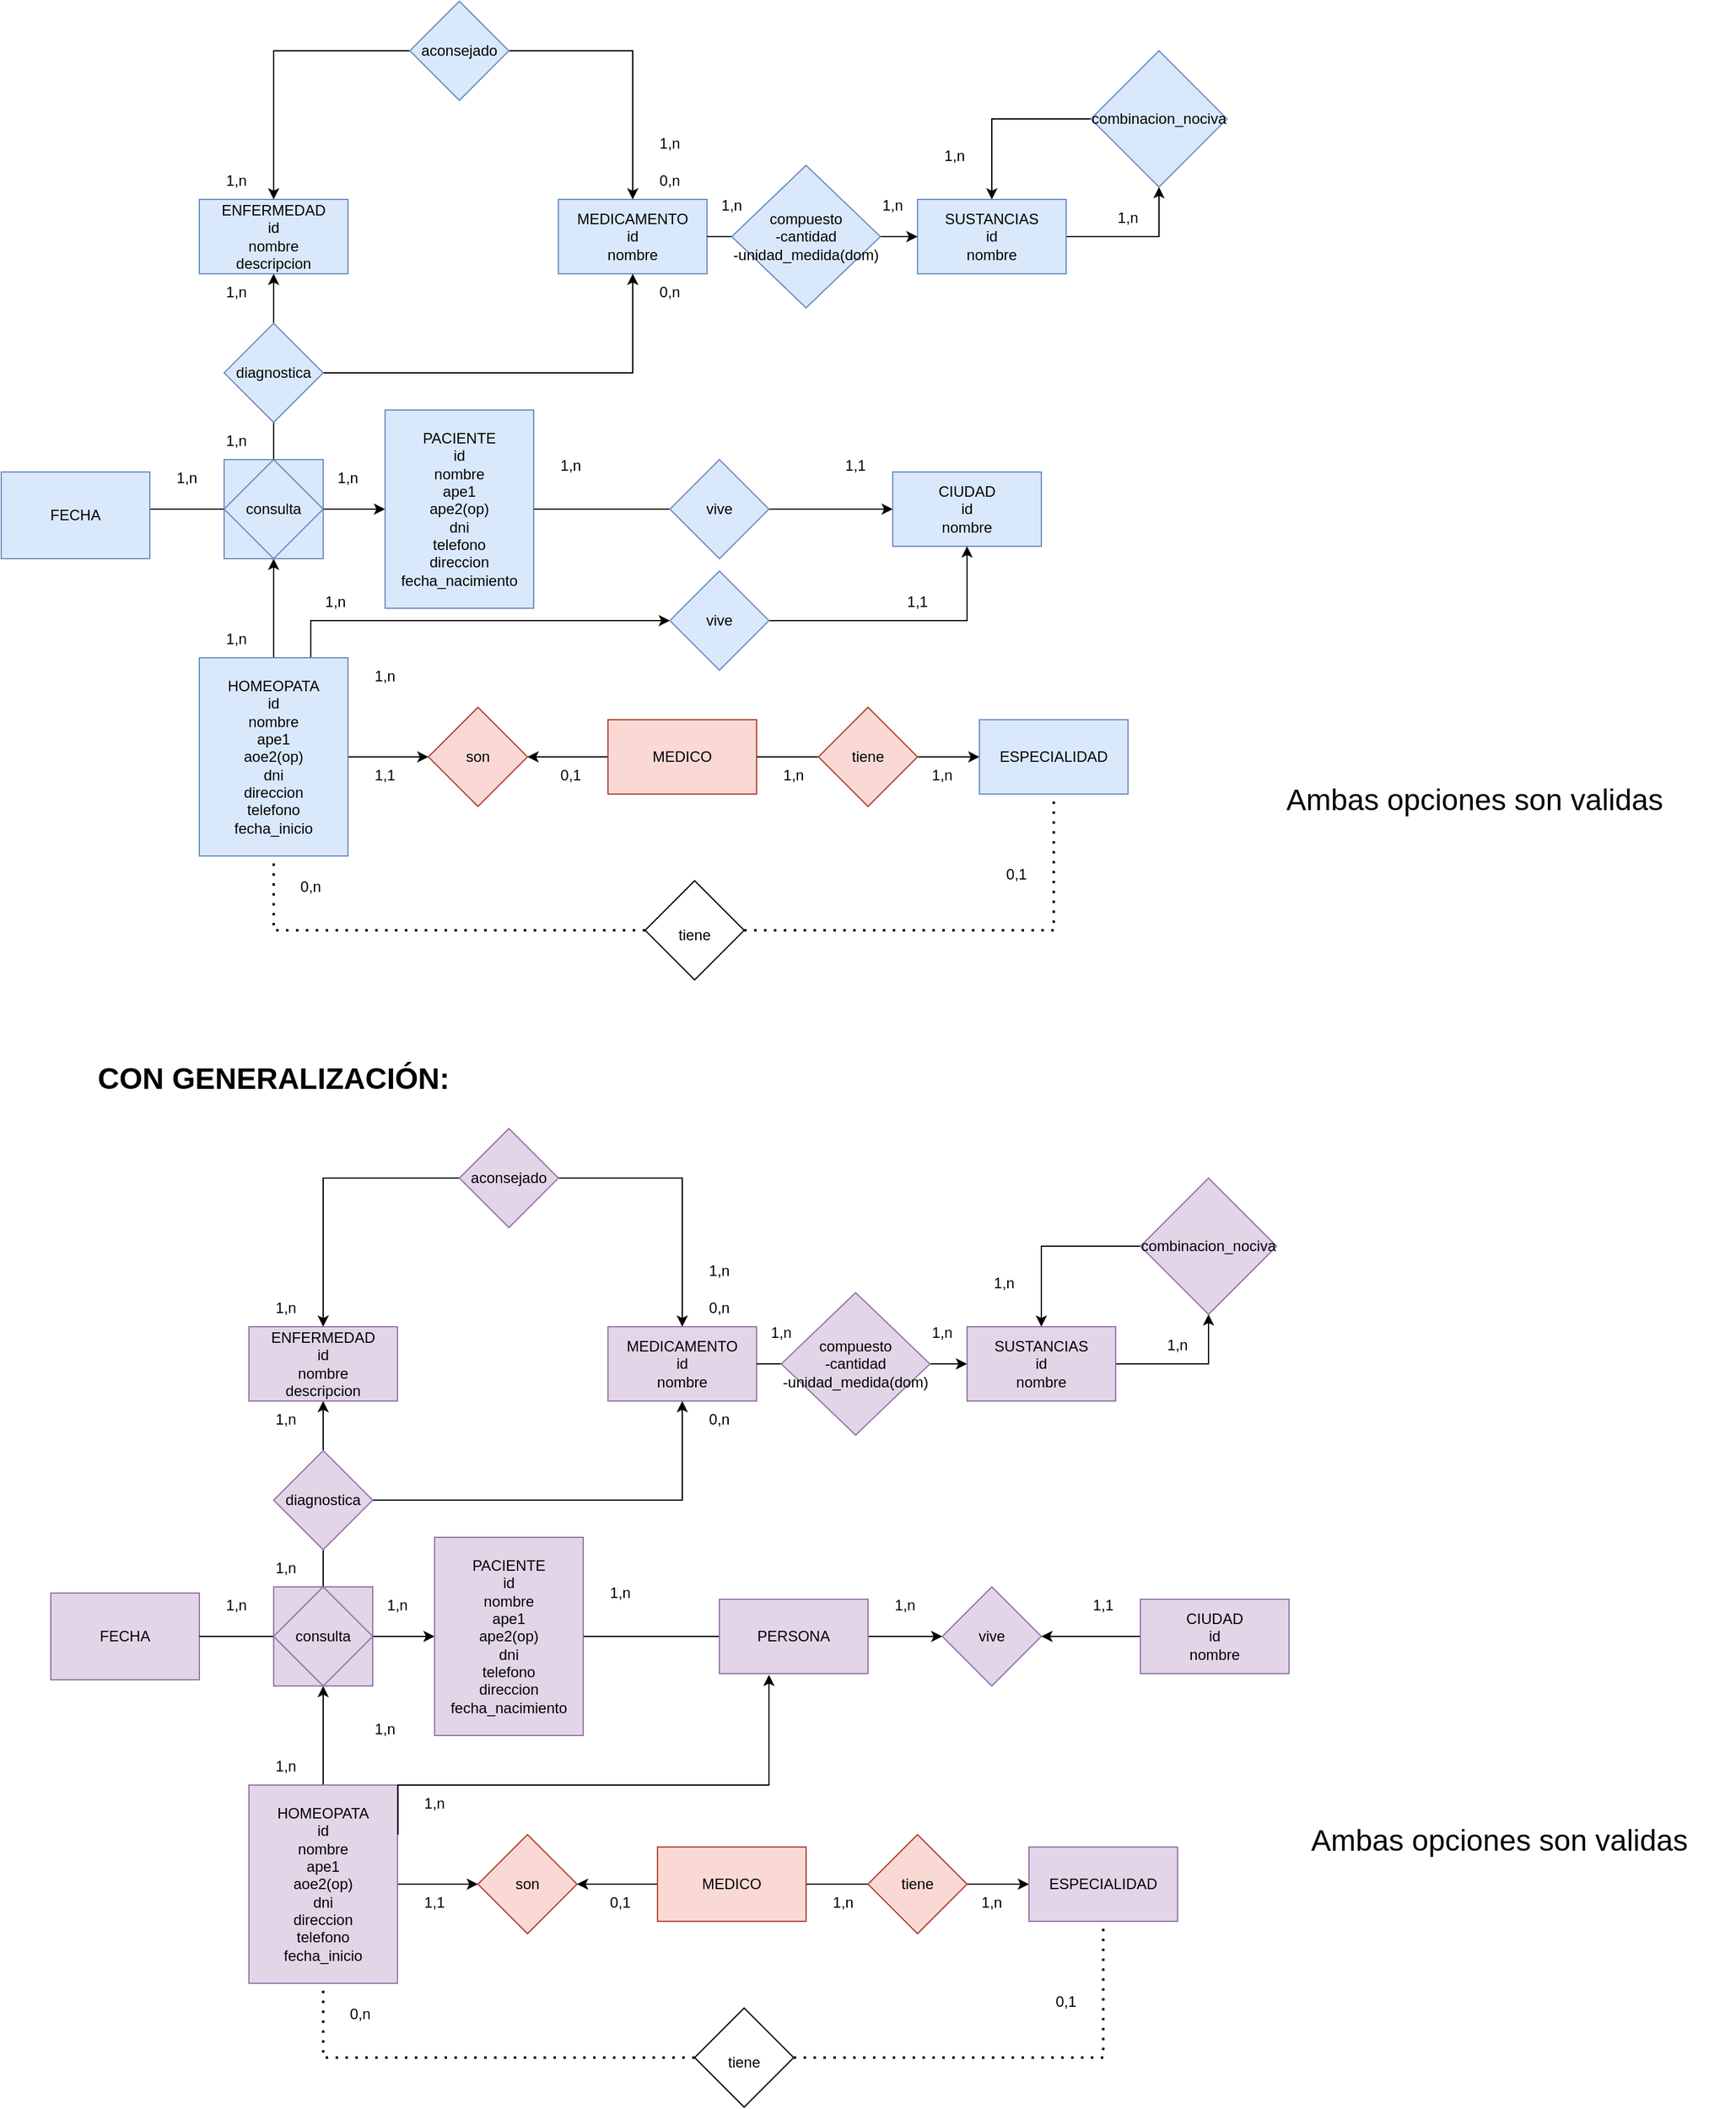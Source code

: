 <mxfile version="20.8.13" type="google"><diagram id="R2lEEEUBdFMjLlhIrx00" name="Page-1"><mxGraphModel grid="1" page="1" gridSize="10" guides="1" tooltips="1" connect="1" arrows="1" fold="1" pageScale="1" pageWidth="850" pageHeight="1100" math="0" shadow="0" extFonts="Permanent Marker^https://fonts.googleapis.com/css?family=Permanent+Marker"><root><mxCell id="0"/><mxCell id="1" parent="0"/><mxCell id="F_cIDkfXvHcHekoR0Vf5-7" value="" style="rounded=0;whiteSpace=wrap;html=1;fillColor=#dae8fc;strokeColor=#6c8ebf;" vertex="1" parent="1"><mxGeometry x="220" y="380" width="80" height="80" as="geometry"/></mxCell><mxCell id="F_cIDkfXvHcHekoR0Vf5-4" style="edgeStyle=orthogonalEdgeStyle;rounded=0;orthogonalLoop=1;jettySize=auto;html=1;entryX=0;entryY=0.5;entryDx=0;entryDy=0;" edge="1" parent="1" source="F_cIDkfXvHcHekoR0Vf5-1" target="F_cIDkfXvHcHekoR0Vf5-2"><mxGeometry relative="1" as="geometry"><Array as="points"><mxPoint x="180" y="420"/><mxPoint x="180" y="420"/></Array></mxGeometry></mxCell><mxCell id="F_cIDkfXvHcHekoR0Vf5-1" value="FECHA" style="rounded=0;whiteSpace=wrap;html=1;fillColor=#dae8fc;strokeColor=#6c8ebf;" vertex="1" parent="1"><mxGeometry x="40" y="390" width="120" height="70" as="geometry"/></mxCell><mxCell id="F_cIDkfXvHcHekoR0Vf5-58" style="edgeStyle=orthogonalEdgeStyle;rounded=0;orthogonalLoop=1;jettySize=auto;html=1;entryX=0;entryY=0.5;entryDx=0;entryDy=0;startArrow=none;" edge="1" parent="1" source="F_cIDkfXvHcHekoR0Vf5-55" target="F_cIDkfXvHcHekoR0Vf5-54"><mxGeometry relative="1" as="geometry"/></mxCell><mxCell id="F_cIDkfXvHcHekoR0Vf5-2" value="PACIENTE&lt;br&gt;id&lt;br&gt;nombre&lt;br&gt;ape1&lt;br&gt;ape2(op)&lt;br&gt;dni&lt;br&gt;telefono&lt;br&gt;direccion&lt;br&gt;fecha_nacimiento" style="rounded=0;whiteSpace=wrap;html=1;fillColor=#dae8fc;strokeColor=#6c8ebf;" vertex="1" parent="1"><mxGeometry x="350" y="340" width="120" height="160" as="geometry"/></mxCell><mxCell id="F_cIDkfXvHcHekoR0Vf5-6" style="edgeStyle=orthogonalEdgeStyle;rounded=0;orthogonalLoop=1;jettySize=auto;html=1;entryX=0.5;entryY=1;entryDx=0;entryDy=0;" edge="1" parent="1" source="F_cIDkfXvHcHekoR0Vf5-3" target="F_cIDkfXvHcHekoR0Vf5-5"><mxGeometry relative="1" as="geometry"/></mxCell><mxCell id="F_cIDkfXvHcHekoR0Vf5-43" style="edgeStyle=orthogonalEdgeStyle;rounded=0;orthogonalLoop=1;jettySize=auto;html=1;entryX=0;entryY=0.5;entryDx=0;entryDy=0;" edge="1" parent="1" source="F_cIDkfXvHcHekoR0Vf5-3" target="F_cIDkfXvHcHekoR0Vf5-41"><mxGeometry relative="1" as="geometry"/></mxCell><mxCell id="F_cIDkfXvHcHekoR0Vf5-142" style="edgeStyle=orthogonalEdgeStyle;rounded=0;orthogonalLoop=1;jettySize=auto;html=1;exitX=0.75;exitY=0;exitDx=0;exitDy=0;entryX=0;entryY=0.5;entryDx=0;entryDy=0;fontSize=24;" edge="1" parent="1" source="F_cIDkfXvHcHekoR0Vf5-3" target="F_cIDkfXvHcHekoR0Vf5-140"><mxGeometry relative="1" as="geometry"/></mxCell><mxCell id="F_cIDkfXvHcHekoR0Vf5-3" value="HOMEOPATA&lt;br style=&quot;border-color: var(--border-color);&quot;&gt;id&lt;br style=&quot;border-color: var(--border-color);&quot;&gt;nombre&lt;br style=&quot;border-color: var(--border-color);&quot;&gt;ape1&lt;br style=&quot;border-color: var(--border-color);&quot;&gt;aoe2(op)&lt;br style=&quot;border-color: var(--border-color);&quot;&gt;dni&lt;br style=&quot;border-color: var(--border-color);&quot;&gt;direccion&lt;br style=&quot;border-color: var(--border-color);&quot;&gt;telefono&lt;br style=&quot;border-color: var(--border-color);&quot;&gt;fecha_inicio" style="rounded=0;whiteSpace=wrap;html=1;fillColor=#dae8fc;strokeColor=#6c8ebf;" vertex="1" parent="1"><mxGeometry x="200" y="540" width="120" height="160" as="geometry"/></mxCell><mxCell id="F_cIDkfXvHcHekoR0Vf5-9" style="edgeStyle=orthogonalEdgeStyle;rounded=0;orthogonalLoop=1;jettySize=auto;html=1;entryX=0.5;entryY=1;entryDx=0;entryDy=0;" edge="1" parent="1" source="F_cIDkfXvHcHekoR0Vf5-5" target="F_cIDkfXvHcHekoR0Vf5-8"><mxGeometry relative="1" as="geometry"/></mxCell><mxCell id="F_cIDkfXvHcHekoR0Vf5-5" value="consulta" style="rhombus;whiteSpace=wrap;html=1;fillColor=#dae8fc;strokeColor=#6c8ebf;" vertex="1" parent="1"><mxGeometry x="220" y="380" width="80" height="80" as="geometry"/></mxCell><mxCell id="F_cIDkfXvHcHekoR0Vf5-8" value="ENFERMEDAD&lt;br&gt;id&lt;br&gt;nombre&lt;br&gt;descripcion" style="rounded=0;whiteSpace=wrap;html=1;fillColor=#dae8fc;strokeColor=#6c8ebf;" vertex="1" parent="1"><mxGeometry x="200" y="170" width="120" height="60" as="geometry"/></mxCell><mxCell id="F_cIDkfXvHcHekoR0Vf5-10" value="MEDICAMENTO&lt;br&gt;id&lt;br&gt;nombre" style="rounded=0;whiteSpace=wrap;html=1;fillColor=#dae8fc;strokeColor=#6c8ebf;" vertex="1" parent="1"><mxGeometry x="490" y="170" width="120" height="60" as="geometry"/></mxCell><mxCell id="F_cIDkfXvHcHekoR0Vf5-16" value="1,n" style="text;html=1;strokeColor=none;fillColor=none;align=center;verticalAlign=middle;whiteSpace=wrap;rounded=0;" vertex="1" parent="1"><mxGeometry x="160" y="380" width="60" height="30" as="geometry"/></mxCell><mxCell id="F_cIDkfXvHcHekoR0Vf5-17" value="1,n" style="text;html=1;strokeColor=none;fillColor=none;align=center;verticalAlign=middle;whiteSpace=wrap;rounded=0;" vertex="1" parent="1"><mxGeometry x="290" y="380" width="60" height="30" as="geometry"/></mxCell><mxCell id="F_cIDkfXvHcHekoR0Vf5-18" value="1,n" style="text;html=1;strokeColor=none;fillColor=none;align=center;verticalAlign=middle;whiteSpace=wrap;rounded=0;" vertex="1" parent="1"><mxGeometry x="200" y="510" width="60" height="30" as="geometry"/></mxCell><mxCell id="F_cIDkfXvHcHekoR0Vf5-49" style="edgeStyle=orthogonalEdgeStyle;rounded=0;orthogonalLoop=1;jettySize=auto;html=1;entryX=0.5;entryY=1;entryDx=0;entryDy=0;" edge="1" parent="1" source="F_cIDkfXvHcHekoR0Vf5-19" target="F_cIDkfXvHcHekoR0Vf5-10"><mxGeometry relative="1" as="geometry"><mxPoint x="410" y="240" as="targetPoint"/></mxGeometry></mxCell><mxCell id="F_cIDkfXvHcHekoR0Vf5-19" value="diagnostica" style="rhombus;whiteSpace=wrap;html=1;fillColor=#dae8fc;strokeColor=#6c8ebf;" vertex="1" parent="1"><mxGeometry x="220" y="270" width="80" height="80" as="geometry"/></mxCell><mxCell id="F_cIDkfXvHcHekoR0Vf5-20" value="1,n" style="text;html=1;strokeColor=none;fillColor=none;align=center;verticalAlign=middle;whiteSpace=wrap;rounded=0;" vertex="1" parent="1"><mxGeometry x="200" y="230" width="60" height="30" as="geometry"/></mxCell><mxCell id="F_cIDkfXvHcHekoR0Vf5-21" value="1,n" style="text;html=1;strokeColor=none;fillColor=none;align=center;verticalAlign=middle;whiteSpace=wrap;rounded=0;" vertex="1" parent="1"><mxGeometry x="200" y="350" width="60" height="30" as="geometry"/></mxCell><mxCell id="F_cIDkfXvHcHekoR0Vf5-23" style="edgeStyle=orthogonalEdgeStyle;rounded=0;orthogonalLoop=1;jettySize=auto;html=1;entryX=0.5;entryY=0;entryDx=0;entryDy=0;" edge="1" parent="1" source="F_cIDkfXvHcHekoR0Vf5-22" target="F_cIDkfXvHcHekoR0Vf5-10"><mxGeometry relative="1" as="geometry"/></mxCell><mxCell id="F_cIDkfXvHcHekoR0Vf5-24" style="edgeStyle=orthogonalEdgeStyle;rounded=0;orthogonalLoop=1;jettySize=auto;html=1;entryX=0.5;entryY=0;entryDx=0;entryDy=0;" edge="1" parent="1" source="F_cIDkfXvHcHekoR0Vf5-22" target="F_cIDkfXvHcHekoR0Vf5-8"><mxGeometry relative="1" as="geometry"/></mxCell><mxCell id="F_cIDkfXvHcHekoR0Vf5-22" value="aconsejado" style="rhombus;whiteSpace=wrap;html=1;fillColor=#dae8fc;strokeColor=#6c8ebf;" vertex="1" parent="1"><mxGeometry x="370" y="10" width="80" height="80" as="geometry"/></mxCell><mxCell id="F_cIDkfXvHcHekoR0Vf5-25" value="1,n" style="text;html=1;strokeColor=none;fillColor=none;align=center;verticalAlign=middle;whiteSpace=wrap;rounded=0;" vertex="1" parent="1"><mxGeometry x="200" y="140" width="60" height="30" as="geometry"/></mxCell><mxCell id="F_cIDkfXvHcHekoR0Vf5-26" value="0,n" style="text;html=1;strokeColor=none;fillColor=none;align=center;verticalAlign=middle;whiteSpace=wrap;rounded=0;" vertex="1" parent="1"><mxGeometry x="550" y="140" width="60" height="30" as="geometry"/></mxCell><mxCell id="F_cIDkfXvHcHekoR0Vf5-27" value="1,n" style="text;html=1;strokeColor=none;fillColor=none;align=center;verticalAlign=middle;whiteSpace=wrap;rounded=0;" vertex="1" parent="1"><mxGeometry x="550" y="110" width="60" height="30" as="geometry"/></mxCell><mxCell id="F_cIDkfXvHcHekoR0Vf5-39" style="edgeStyle=orthogonalEdgeStyle;rounded=0;orthogonalLoop=1;jettySize=auto;html=1;entryX=0.5;entryY=1;entryDx=0;entryDy=0;" edge="1" parent="1" source="F_cIDkfXvHcHekoR0Vf5-28" target="F_cIDkfXvHcHekoR0Vf5-38"><mxGeometry relative="1" as="geometry"/></mxCell><mxCell id="F_cIDkfXvHcHekoR0Vf5-28" value="SUSTANCIAS&lt;br&gt;id&lt;br&gt;nombre" style="rounded=0;whiteSpace=wrap;html=1;fillColor=#dae8fc;strokeColor=#6c8ebf;" vertex="1" parent="1"><mxGeometry x="780" y="170" width="120" height="60" as="geometry"/></mxCell><mxCell id="F_cIDkfXvHcHekoR0Vf5-33" style="edgeStyle=orthogonalEdgeStyle;rounded=0;orthogonalLoop=1;jettySize=auto;html=1;entryX=0;entryY=0.5;entryDx=0;entryDy=0;" edge="1" parent="1"><mxGeometry relative="1" as="geometry"><mxPoint x="610" y="200" as="sourcePoint"/><mxPoint x="780" y="200" as="targetPoint"/></mxGeometry></mxCell><mxCell id="F_cIDkfXvHcHekoR0Vf5-34" value="compuesto&lt;br&gt;-cantidad&lt;br&gt;-unidad_medida(dom)" style="rhombus;whiteSpace=wrap;html=1;fillColor=#dae8fc;strokeColor=#6c8ebf;" vertex="1" parent="1"><mxGeometry x="630" y="142.5" width="120" height="115" as="geometry"/></mxCell><mxCell id="F_cIDkfXvHcHekoR0Vf5-35" value="1,n" style="text;html=1;strokeColor=none;fillColor=none;align=center;verticalAlign=middle;whiteSpace=wrap;rounded=0;" vertex="1" parent="1"><mxGeometry x="600" y="160" width="60" height="30" as="geometry"/></mxCell><mxCell id="F_cIDkfXvHcHekoR0Vf5-36" value="1,n" style="text;html=1;strokeColor=none;fillColor=none;align=center;verticalAlign=middle;whiteSpace=wrap;rounded=0;" vertex="1" parent="1"><mxGeometry x="730" y="160" width="60" height="30" as="geometry"/></mxCell><mxCell id="F_cIDkfXvHcHekoR0Vf5-40" style="edgeStyle=orthogonalEdgeStyle;rounded=0;orthogonalLoop=1;jettySize=auto;html=1;entryX=0.5;entryY=0;entryDx=0;entryDy=0;" edge="1" parent="1" source="F_cIDkfXvHcHekoR0Vf5-38" target="F_cIDkfXvHcHekoR0Vf5-28"><mxGeometry relative="1" as="geometry"/></mxCell><mxCell id="F_cIDkfXvHcHekoR0Vf5-38" value="combinacion_nociva" style="rhombus;whiteSpace=wrap;html=1;fillColor=#dae8fc;strokeColor=#6c8ebf;" vertex="1" parent="1"><mxGeometry x="920" y="50" width="110" height="110" as="geometry"/></mxCell><mxCell id="F_cIDkfXvHcHekoR0Vf5-41" value="son" style="rhombus;whiteSpace=wrap;html=1;fillColor=#fad9d5;strokeColor=#ae4132;" vertex="1" parent="1"><mxGeometry x="385" y="580" width="80" height="80" as="geometry"/></mxCell><mxCell id="F_cIDkfXvHcHekoR0Vf5-44" style="edgeStyle=orthogonalEdgeStyle;rounded=0;orthogonalLoop=1;jettySize=auto;html=1;entryX=1;entryY=0.5;entryDx=0;entryDy=0;" edge="1" parent="1" source="F_cIDkfXvHcHekoR0Vf5-42" target="F_cIDkfXvHcHekoR0Vf5-41"><mxGeometry relative="1" as="geometry"/></mxCell><mxCell id="F_cIDkfXvHcHekoR0Vf5-53" style="edgeStyle=orthogonalEdgeStyle;rounded=0;orthogonalLoop=1;jettySize=auto;html=1;entryX=0;entryY=0.5;entryDx=0;entryDy=0;" edge="1" parent="1" source="F_cIDkfXvHcHekoR0Vf5-42" target="F_cIDkfXvHcHekoR0Vf5-51"><mxGeometry relative="1" as="geometry"/></mxCell><mxCell id="F_cIDkfXvHcHekoR0Vf5-42" value="MEDICO" style="rounded=0;whiteSpace=wrap;html=1;fillColor=#fad9d5;strokeColor=#ae4132;" vertex="1" parent="1"><mxGeometry x="530" y="590" width="120" height="60" as="geometry"/></mxCell><mxCell id="F_cIDkfXvHcHekoR0Vf5-51" value="ESPECIALIDAD" style="rounded=0;whiteSpace=wrap;html=1;fillColor=#dae8fc;strokeColor=#6c8ebf;" vertex="1" parent="1"><mxGeometry x="830" y="590" width="120" height="60" as="geometry"/></mxCell><mxCell id="F_cIDkfXvHcHekoR0Vf5-52" value="tiene" style="rhombus;whiteSpace=wrap;html=1;fillColor=#fad9d5;strokeColor=#ae4132;" vertex="1" parent="1"><mxGeometry x="700" y="580" width="80" height="80" as="geometry"/></mxCell><mxCell id="F_cIDkfXvHcHekoR0Vf5-54" value="CIUDAD&lt;br&gt;id&lt;br&gt;nombre" style="rounded=0;whiteSpace=wrap;html=1;fillColor=#dae8fc;strokeColor=#6c8ebf;" vertex="1" parent="1"><mxGeometry x="760" y="390" width="120" height="60" as="geometry"/></mxCell><mxCell id="F_cIDkfXvHcHekoR0Vf5-59" value="" style="edgeStyle=orthogonalEdgeStyle;rounded=0;orthogonalLoop=1;jettySize=auto;html=1;entryX=0;entryY=0.5;entryDx=0;entryDy=0;endArrow=none;" edge="1" parent="1" source="F_cIDkfXvHcHekoR0Vf5-2" target="F_cIDkfXvHcHekoR0Vf5-55"><mxGeometry relative="1" as="geometry"><mxPoint x="470" y="420" as="sourcePoint"/><mxPoint x="760" y="420" as="targetPoint"/></mxGeometry></mxCell><mxCell id="F_cIDkfXvHcHekoR0Vf5-55" value="vive" style="rhombus;whiteSpace=wrap;html=1;fillColor=#dae8fc;strokeColor=#6c8ebf;" vertex="1" parent="1"><mxGeometry x="580" y="380" width="80" height="80" as="geometry"/></mxCell><mxCell id="F_cIDkfXvHcHekoR0Vf5-61" value="1,n" style="text;html=1;strokeColor=none;fillColor=none;align=center;verticalAlign=middle;whiteSpace=wrap;rounded=0;" vertex="1" parent="1"><mxGeometry x="470" y="370" width="60" height="30" as="geometry"/></mxCell><mxCell id="F_cIDkfXvHcHekoR0Vf5-62" value="1,1" style="text;html=1;strokeColor=none;fillColor=none;align=center;verticalAlign=middle;whiteSpace=wrap;rounded=0;" vertex="1" parent="1"><mxGeometry x="700" y="370" width="60" height="30" as="geometry"/></mxCell><mxCell id="F_cIDkfXvHcHekoR0Vf5-65" value="1,n" style="text;html=1;strokeColor=none;fillColor=none;align=center;verticalAlign=middle;whiteSpace=wrap;rounded=0;" vertex="1" parent="1"><mxGeometry x="320" y="540" width="60" height="30" as="geometry"/></mxCell><mxCell id="F_cIDkfXvHcHekoR0Vf5-66" value="1,1" style="text;html=1;strokeColor=none;fillColor=none;align=center;verticalAlign=middle;whiteSpace=wrap;rounded=0;" vertex="1" parent="1"><mxGeometry x="320" y="620" width="60" height="30" as="geometry"/></mxCell><mxCell id="F_cIDkfXvHcHekoR0Vf5-67" value="0,1" style="text;html=1;strokeColor=none;fillColor=none;align=center;verticalAlign=middle;whiteSpace=wrap;rounded=0;" vertex="1" parent="1"><mxGeometry x="470" y="620" width="60" height="30" as="geometry"/></mxCell><mxCell id="F_cIDkfXvHcHekoR0Vf5-68" value="1,n" style="text;html=1;strokeColor=none;fillColor=none;align=center;verticalAlign=middle;whiteSpace=wrap;rounded=0;" vertex="1" parent="1"><mxGeometry x="650" y="620" width="60" height="30" as="geometry"/></mxCell><mxCell id="F_cIDkfXvHcHekoR0Vf5-69" value="1,n" style="text;html=1;strokeColor=none;fillColor=none;align=center;verticalAlign=middle;whiteSpace=wrap;rounded=0;" vertex="1" parent="1"><mxGeometry x="770" y="620" width="60" height="30" as="geometry"/></mxCell><mxCell id="F_cIDkfXvHcHekoR0Vf5-70" value="1,n" style="text;html=1;strokeColor=none;fillColor=none;align=center;verticalAlign=middle;whiteSpace=wrap;rounded=0;" vertex="1" parent="1"><mxGeometry x="780" y="120" width="60" height="30" as="geometry"/></mxCell><mxCell id="F_cIDkfXvHcHekoR0Vf5-71" value="1,n" style="text;html=1;strokeColor=none;fillColor=none;align=center;verticalAlign=middle;whiteSpace=wrap;rounded=0;" vertex="1" parent="1"><mxGeometry x="920" y="170" width="60" height="30" as="geometry"/></mxCell><mxCell id="F_cIDkfXvHcHekoR0Vf5-139" value="&lt;font style=&quot;font-size: 24px;&quot;&gt;&lt;b&gt;CON GENERALIZACIÓN:&lt;/b&gt;&lt;/font&gt;" style="text;html=1;strokeColor=none;fillColor=none;align=center;verticalAlign=middle;whiteSpace=wrap;rounded=0;" vertex="1" parent="1"><mxGeometry x="45" y="840" width="430" height="80" as="geometry"/></mxCell><mxCell id="F_cIDkfXvHcHekoR0Vf5-141" style="edgeStyle=orthogonalEdgeStyle;rounded=0;orthogonalLoop=1;jettySize=auto;html=1;entryX=0.5;entryY=1;entryDx=0;entryDy=0;fontSize=24;" edge="1" parent="1" source="F_cIDkfXvHcHekoR0Vf5-140" target="F_cIDkfXvHcHekoR0Vf5-54"><mxGeometry relative="1" as="geometry"/></mxCell><mxCell id="F_cIDkfXvHcHekoR0Vf5-140" value="vive" style="rhombus;whiteSpace=wrap;html=1;fillColor=#dae8fc;strokeColor=#6c8ebf;" vertex="1" parent="1"><mxGeometry x="580" y="470" width="80" height="80" as="geometry"/></mxCell><mxCell id="F_cIDkfXvHcHekoR0Vf5-143" value="1,n" style="text;html=1;strokeColor=none;fillColor=none;align=center;verticalAlign=middle;whiteSpace=wrap;rounded=0;" vertex="1" parent="1"><mxGeometry x="280" y="480" width="60" height="30" as="geometry"/></mxCell><mxCell id="F_cIDkfXvHcHekoR0Vf5-144" value="1,1" style="text;html=1;strokeColor=none;fillColor=none;align=center;verticalAlign=middle;whiteSpace=wrap;rounded=0;" vertex="1" parent="1"><mxGeometry x="750" y="480" width="60" height="30" as="geometry"/></mxCell><mxCell id="F_cIDkfXvHcHekoR0Vf5-145" value="&lt;font style=&quot;font-size: 12px;&quot;&gt;tiene&lt;/font&gt;" style="rhombus;whiteSpace=wrap;html=1;fontSize=24;" vertex="1" parent="1"><mxGeometry x="560" y="720" width="80" height="80" as="geometry"/></mxCell><mxCell id="F_cIDkfXvHcHekoR0Vf5-149" value="0,n" style="text;html=1;strokeColor=none;fillColor=none;align=center;verticalAlign=middle;whiteSpace=wrap;rounded=0;" vertex="1" parent="1"><mxGeometry x="260" y="710" width="60" height="30" as="geometry"/></mxCell><mxCell id="F_cIDkfXvHcHekoR0Vf5-150" value="0,1" style="text;html=1;strokeColor=none;fillColor=none;align=center;verticalAlign=middle;whiteSpace=wrap;rounded=0;" vertex="1" parent="1"><mxGeometry x="830" y="700" width="60" height="30" as="geometry"/></mxCell><mxCell id="F_cIDkfXvHcHekoR0Vf5-151" value="0,n" style="text;html=1;strokeColor=none;fillColor=none;align=center;verticalAlign=middle;whiteSpace=wrap;rounded=0;" vertex="1" parent="1"><mxGeometry x="550" y="230" width="60" height="30" as="geometry"/></mxCell><mxCell id="F_cIDkfXvHcHekoR0Vf5-152" value="" style="endArrow=none;dashed=1;html=1;dashPattern=1 3;strokeWidth=2;rounded=0;fontSize=12;exitX=1;exitY=0.5;exitDx=0;exitDy=0;entryX=0.5;entryY=1;entryDx=0;entryDy=0;" edge="1" parent="1" source="F_cIDkfXvHcHekoR0Vf5-145" target="F_cIDkfXvHcHekoR0Vf5-51"><mxGeometry width="50" height="50" relative="1" as="geometry"><mxPoint x="700" y="580" as="sourcePoint"/><mxPoint x="750" y="530" as="targetPoint"/><Array as="points"><mxPoint x="890" y="760"/></Array></mxGeometry></mxCell><mxCell id="F_cIDkfXvHcHekoR0Vf5-153" value="" style="endArrow=none;dashed=1;html=1;dashPattern=1 3;strokeWidth=2;rounded=0;fontSize=12;exitX=0;exitY=0.5;exitDx=0;exitDy=0;entryX=0.5;entryY=1;entryDx=0;entryDy=0;" edge="1" parent="1" source="F_cIDkfXvHcHekoR0Vf5-145" target="F_cIDkfXvHcHekoR0Vf5-3"><mxGeometry width="50" height="50" relative="1" as="geometry"><mxPoint x="700" y="580" as="sourcePoint"/><mxPoint x="750" y="530" as="targetPoint"/><Array as="points"><mxPoint x="260" y="760"/></Array></mxGeometry></mxCell><mxCell id="F_cIDkfXvHcHekoR0Vf5-154" value="" style="rounded=0;whiteSpace=wrap;html=1;fillColor=#e1d5e7;strokeColor=#9673a6;" vertex="1" parent="1"><mxGeometry x="260" y="1290" width="80" height="80" as="geometry"/></mxCell><mxCell id="F_cIDkfXvHcHekoR0Vf5-155" style="edgeStyle=orthogonalEdgeStyle;rounded=0;orthogonalLoop=1;jettySize=auto;html=1;entryX=0;entryY=0.5;entryDx=0;entryDy=0;startArrow=none;" edge="1" parent="1" source="F_cIDkfXvHcHekoR0Vf5-164" target="F_cIDkfXvHcHekoR0Vf5-158"><mxGeometry relative="1" as="geometry"><Array as="points"><mxPoint x="220" y="1330"/><mxPoint x="220" y="1330"/></Array></mxGeometry></mxCell><mxCell id="F_cIDkfXvHcHekoR0Vf5-156" value="FECHA" style="rounded=0;whiteSpace=wrap;html=1;fillColor=#e1d5e7;strokeColor=#9673a6;" vertex="1" parent="1"><mxGeometry x="80" y="1295" width="120" height="70" as="geometry"/></mxCell><mxCell id="F_cIDkfXvHcHekoR0Vf5-158" value="PACIENTE&lt;br&gt;id&lt;br&gt;nombre&lt;br&gt;ape1&lt;br&gt;ape2(op)&lt;br&gt;dni&lt;br&gt;telefono&lt;br&gt;direccion&lt;br&gt;fecha_nacimiento" style="rounded=0;whiteSpace=wrap;html=1;fillColor=#e1d5e7;strokeColor=#9673a6;" vertex="1" parent="1"><mxGeometry x="390" y="1250" width="120" height="160" as="geometry"/></mxCell><mxCell id="F_cIDkfXvHcHekoR0Vf5-159" style="edgeStyle=orthogonalEdgeStyle;rounded=0;orthogonalLoop=1;jettySize=auto;html=1;entryX=0.5;entryY=1;entryDx=0;entryDy=0;" edge="1" parent="1" source="F_cIDkfXvHcHekoR0Vf5-162" target="F_cIDkfXvHcHekoR0Vf5-164"><mxGeometry relative="1" as="geometry"/></mxCell><mxCell id="F_cIDkfXvHcHekoR0Vf5-160" style="edgeStyle=orthogonalEdgeStyle;rounded=0;orthogonalLoop=1;jettySize=auto;html=1;entryX=0;entryY=0.5;entryDx=0;entryDy=0;" edge="1" parent="1" source="F_cIDkfXvHcHekoR0Vf5-162" target="F_cIDkfXvHcHekoR0Vf5-188"><mxGeometry relative="1" as="geometry"/></mxCell><mxCell id="F_cIDkfXvHcHekoR0Vf5-162" value="HOMEOPATA&lt;br style=&quot;border-color: var(--border-color);&quot;&gt;id&lt;br style=&quot;border-color: var(--border-color);&quot;&gt;nombre&lt;br style=&quot;border-color: var(--border-color);&quot;&gt;ape1&lt;br style=&quot;border-color: var(--border-color);&quot;&gt;aoe2(op)&lt;br style=&quot;border-color: var(--border-color);&quot;&gt;dni&lt;br style=&quot;border-color: var(--border-color);&quot;&gt;direccion&lt;br style=&quot;border-color: var(--border-color);&quot;&gt;telefono&lt;br style=&quot;border-color: var(--border-color);&quot;&gt;fecha_inicio" style="rounded=0;whiteSpace=wrap;html=1;fillColor=#e1d5e7;strokeColor=#9673a6;" vertex="1" parent="1"><mxGeometry x="240" y="1450" width="120" height="160" as="geometry"/></mxCell><mxCell id="F_cIDkfXvHcHekoR0Vf5-163" style="edgeStyle=orthogonalEdgeStyle;rounded=0;orthogonalLoop=1;jettySize=auto;html=1;entryX=0.5;entryY=1;entryDx=0;entryDy=0;" edge="1" parent="1" source="F_cIDkfXvHcHekoR0Vf5-164" target="F_cIDkfXvHcHekoR0Vf5-165"><mxGeometry relative="1" as="geometry"/></mxCell><mxCell id="F_cIDkfXvHcHekoR0Vf5-165" value="ENFERMEDAD&lt;br&gt;id&lt;br&gt;nombre&lt;br&gt;descripcion" style="rounded=0;whiteSpace=wrap;html=1;fillColor=#e1d5e7;strokeColor=#9673a6;" vertex="1" parent="1"><mxGeometry x="240" y="1080" width="120" height="60" as="geometry"/></mxCell><mxCell id="F_cIDkfXvHcHekoR0Vf5-166" value="MEDICAMENTO&lt;br&gt;id&lt;br&gt;nombre" style="rounded=0;whiteSpace=wrap;html=1;fillColor=#e1d5e7;strokeColor=#9673a6;" vertex="1" parent="1"><mxGeometry x="530" y="1080" width="120" height="60" as="geometry"/></mxCell><mxCell id="F_cIDkfXvHcHekoR0Vf5-167" value="1,n" style="text;html=1;strokeColor=none;fillColor=none;align=center;verticalAlign=middle;whiteSpace=wrap;rounded=0;" vertex="1" parent="1"><mxGeometry x="200" y="1290" width="60" height="30" as="geometry"/></mxCell><mxCell id="F_cIDkfXvHcHekoR0Vf5-168" value="1,n" style="text;html=1;strokeColor=none;fillColor=none;align=center;verticalAlign=middle;whiteSpace=wrap;rounded=0;" vertex="1" parent="1"><mxGeometry x="330" y="1290" width="60" height="30" as="geometry"/></mxCell><mxCell id="F_cIDkfXvHcHekoR0Vf5-169" value="1,n" style="text;html=1;strokeColor=none;fillColor=none;align=center;verticalAlign=middle;whiteSpace=wrap;rounded=0;" vertex="1" parent="1"><mxGeometry x="240" y="1420" width="60" height="30" as="geometry"/></mxCell><mxCell id="F_cIDkfXvHcHekoR0Vf5-170" style="edgeStyle=orthogonalEdgeStyle;rounded=0;orthogonalLoop=1;jettySize=auto;html=1;entryX=0.5;entryY=1;entryDx=0;entryDy=0;" edge="1" parent="1" source="F_cIDkfXvHcHekoR0Vf5-171" target="F_cIDkfXvHcHekoR0Vf5-166"><mxGeometry relative="1" as="geometry"><mxPoint x="450" y="1150" as="targetPoint"/></mxGeometry></mxCell><mxCell id="F_cIDkfXvHcHekoR0Vf5-171" value="diagnostica" style="rhombus;whiteSpace=wrap;html=1;fillColor=#e1d5e7;strokeColor=#9673a6;" vertex="1" parent="1"><mxGeometry x="260" y="1180" width="80" height="80" as="geometry"/></mxCell><mxCell id="F_cIDkfXvHcHekoR0Vf5-172" value="1,n" style="text;html=1;strokeColor=none;fillColor=none;align=center;verticalAlign=middle;whiteSpace=wrap;rounded=0;" vertex="1" parent="1"><mxGeometry x="240" y="1140" width="60" height="30" as="geometry"/></mxCell><mxCell id="F_cIDkfXvHcHekoR0Vf5-173" value="1,n" style="text;html=1;strokeColor=none;fillColor=none;align=center;verticalAlign=middle;whiteSpace=wrap;rounded=0;" vertex="1" parent="1"><mxGeometry x="240" y="1260" width="60" height="30" as="geometry"/></mxCell><mxCell id="F_cIDkfXvHcHekoR0Vf5-174" style="edgeStyle=orthogonalEdgeStyle;rounded=0;orthogonalLoop=1;jettySize=auto;html=1;entryX=0.5;entryY=0;entryDx=0;entryDy=0;" edge="1" parent="1" source="F_cIDkfXvHcHekoR0Vf5-176" target="F_cIDkfXvHcHekoR0Vf5-166"><mxGeometry relative="1" as="geometry"/></mxCell><mxCell id="F_cIDkfXvHcHekoR0Vf5-175" style="edgeStyle=orthogonalEdgeStyle;rounded=0;orthogonalLoop=1;jettySize=auto;html=1;entryX=0.5;entryY=0;entryDx=0;entryDy=0;" edge="1" parent="1" source="F_cIDkfXvHcHekoR0Vf5-176" target="F_cIDkfXvHcHekoR0Vf5-165"><mxGeometry relative="1" as="geometry"/></mxCell><mxCell id="F_cIDkfXvHcHekoR0Vf5-176" value="aconsejado" style="rhombus;whiteSpace=wrap;html=1;fillColor=#e1d5e7;strokeColor=#9673a6;" vertex="1" parent="1"><mxGeometry x="410" y="920" width="80" height="80" as="geometry"/></mxCell><mxCell id="F_cIDkfXvHcHekoR0Vf5-177" value="1,n" style="text;html=1;strokeColor=none;fillColor=none;align=center;verticalAlign=middle;whiteSpace=wrap;rounded=0;" vertex="1" parent="1"><mxGeometry x="240" y="1050" width="60" height="30" as="geometry"/></mxCell><mxCell id="F_cIDkfXvHcHekoR0Vf5-178" value="0,n" style="text;html=1;strokeColor=none;fillColor=none;align=center;verticalAlign=middle;whiteSpace=wrap;rounded=0;" vertex="1" parent="1"><mxGeometry x="590" y="1050" width="60" height="30" as="geometry"/></mxCell><mxCell id="F_cIDkfXvHcHekoR0Vf5-179" value="1,n" style="text;html=1;strokeColor=none;fillColor=none;align=center;verticalAlign=middle;whiteSpace=wrap;rounded=0;" vertex="1" parent="1"><mxGeometry x="590" y="1020" width="60" height="30" as="geometry"/></mxCell><mxCell id="F_cIDkfXvHcHekoR0Vf5-180" style="edgeStyle=orthogonalEdgeStyle;rounded=0;orthogonalLoop=1;jettySize=auto;html=1;entryX=0.5;entryY=1;entryDx=0;entryDy=0;" edge="1" parent="1" source="F_cIDkfXvHcHekoR0Vf5-181" target="F_cIDkfXvHcHekoR0Vf5-187"><mxGeometry relative="1" as="geometry"/></mxCell><mxCell id="F_cIDkfXvHcHekoR0Vf5-181" value="SUSTANCIAS&lt;br&gt;id&lt;br&gt;nombre" style="rounded=0;whiteSpace=wrap;html=1;fillColor=#e1d5e7;strokeColor=#9673a6;" vertex="1" parent="1"><mxGeometry x="820" y="1080" width="120" height="60" as="geometry"/></mxCell><mxCell id="F_cIDkfXvHcHekoR0Vf5-182" style="edgeStyle=orthogonalEdgeStyle;rounded=0;orthogonalLoop=1;jettySize=auto;html=1;entryX=0;entryY=0.5;entryDx=0;entryDy=0;" edge="1" parent="1"><mxGeometry relative="1" as="geometry"><mxPoint x="650" y="1110" as="sourcePoint"/><mxPoint x="820" y="1110" as="targetPoint"/></mxGeometry></mxCell><mxCell id="F_cIDkfXvHcHekoR0Vf5-183" value="compuesto&lt;br&gt;-cantidad&lt;br&gt;-unidad_medida(dom)" style="rhombus;whiteSpace=wrap;html=1;fillColor=#e1d5e7;strokeColor=#9673a6;" vertex="1" parent="1"><mxGeometry x="670" y="1052.5" width="120" height="115" as="geometry"/></mxCell><mxCell id="F_cIDkfXvHcHekoR0Vf5-184" value="1,n" style="text;html=1;strokeColor=none;fillColor=none;align=center;verticalAlign=middle;whiteSpace=wrap;rounded=0;" vertex="1" parent="1"><mxGeometry x="640" y="1070" width="60" height="30" as="geometry"/></mxCell><mxCell id="F_cIDkfXvHcHekoR0Vf5-185" value="1,n" style="text;html=1;strokeColor=none;fillColor=none;align=center;verticalAlign=middle;whiteSpace=wrap;rounded=0;" vertex="1" parent="1"><mxGeometry x="770" y="1070" width="60" height="30" as="geometry"/></mxCell><mxCell id="F_cIDkfXvHcHekoR0Vf5-186" style="edgeStyle=orthogonalEdgeStyle;rounded=0;orthogonalLoop=1;jettySize=auto;html=1;entryX=0.5;entryY=0;entryDx=0;entryDy=0;" edge="1" parent="1" source="F_cIDkfXvHcHekoR0Vf5-187" target="F_cIDkfXvHcHekoR0Vf5-181"><mxGeometry relative="1" as="geometry"/></mxCell><mxCell id="F_cIDkfXvHcHekoR0Vf5-187" value="combinacion_nociva" style="rhombus;whiteSpace=wrap;html=1;fillColor=#e1d5e7;strokeColor=#9673a6;" vertex="1" parent="1"><mxGeometry x="960" y="960" width="110" height="110" as="geometry"/></mxCell><mxCell id="F_cIDkfXvHcHekoR0Vf5-188" value="son" style="rhombus;whiteSpace=wrap;html=1;fillColor=#fad9d5;strokeColor=#ae4132;" vertex="1" parent="1"><mxGeometry x="425" y="1490" width="80" height="80" as="geometry"/></mxCell><mxCell id="F_cIDkfXvHcHekoR0Vf5-189" style="edgeStyle=orthogonalEdgeStyle;rounded=0;orthogonalLoop=1;jettySize=auto;html=1;entryX=1;entryY=0.5;entryDx=0;entryDy=0;" edge="1" parent="1" source="F_cIDkfXvHcHekoR0Vf5-191" target="F_cIDkfXvHcHekoR0Vf5-188"><mxGeometry relative="1" as="geometry"/></mxCell><mxCell id="F_cIDkfXvHcHekoR0Vf5-190" style="edgeStyle=orthogonalEdgeStyle;rounded=0;orthogonalLoop=1;jettySize=auto;html=1;entryX=0;entryY=0.5;entryDx=0;entryDy=0;" edge="1" parent="1" source="F_cIDkfXvHcHekoR0Vf5-191" target="F_cIDkfXvHcHekoR0Vf5-192"><mxGeometry relative="1" as="geometry"/></mxCell><mxCell id="F_cIDkfXvHcHekoR0Vf5-191" value="MEDICO" style="rounded=0;whiteSpace=wrap;html=1;fillColor=#fad9d5;strokeColor=#ae4132;" vertex="1" parent="1"><mxGeometry x="570" y="1500" width="120" height="60" as="geometry"/></mxCell><mxCell id="F_cIDkfXvHcHekoR0Vf5-192" value="ESPECIALIDAD" style="rounded=0;whiteSpace=wrap;html=1;fillColor=#e1d5e7;strokeColor=#9673a6;" vertex="1" parent="1"><mxGeometry x="870" y="1500" width="120" height="60" as="geometry"/></mxCell><mxCell id="F_cIDkfXvHcHekoR0Vf5-193" value="tiene" style="rhombus;whiteSpace=wrap;html=1;fillColor=#fad9d5;strokeColor=#ae4132;" vertex="1" parent="1"><mxGeometry x="740" y="1490" width="80" height="80" as="geometry"/></mxCell><mxCell id="F_cIDkfXvHcHekoR0Vf5-197" value="1,n" style="text;html=1;strokeColor=none;fillColor=none;align=center;verticalAlign=middle;whiteSpace=wrap;rounded=0;" vertex="1" parent="1"><mxGeometry x="510" y="1280" width="60" height="30" as="geometry"/></mxCell><mxCell id="F_cIDkfXvHcHekoR0Vf5-199" value="1,n" style="text;html=1;strokeColor=none;fillColor=none;align=center;verticalAlign=middle;whiteSpace=wrap;rounded=0;" vertex="1" parent="1"><mxGeometry x="360" y="1450" width="60" height="30" as="geometry"/></mxCell><mxCell id="F_cIDkfXvHcHekoR0Vf5-200" value="1,1" style="text;html=1;strokeColor=none;fillColor=none;align=center;verticalAlign=middle;whiteSpace=wrap;rounded=0;" vertex="1" parent="1"><mxGeometry x="360" y="1530" width="60" height="30" as="geometry"/></mxCell><mxCell id="F_cIDkfXvHcHekoR0Vf5-201" value="0,1" style="text;html=1;strokeColor=none;fillColor=none;align=center;verticalAlign=middle;whiteSpace=wrap;rounded=0;" vertex="1" parent="1"><mxGeometry x="510" y="1530" width="60" height="30" as="geometry"/></mxCell><mxCell id="F_cIDkfXvHcHekoR0Vf5-202" value="1,n" style="text;html=1;strokeColor=none;fillColor=none;align=center;verticalAlign=middle;whiteSpace=wrap;rounded=0;" vertex="1" parent="1"><mxGeometry x="690" y="1530" width="60" height="30" as="geometry"/></mxCell><mxCell id="F_cIDkfXvHcHekoR0Vf5-203" value="1,n" style="text;html=1;strokeColor=none;fillColor=none;align=center;verticalAlign=middle;whiteSpace=wrap;rounded=0;" vertex="1" parent="1"><mxGeometry x="810" y="1530" width="60" height="30" as="geometry"/></mxCell><mxCell id="F_cIDkfXvHcHekoR0Vf5-204" value="1,n" style="text;html=1;strokeColor=none;fillColor=none;align=center;verticalAlign=middle;whiteSpace=wrap;rounded=0;" vertex="1" parent="1"><mxGeometry x="820" y="1030" width="60" height="30" as="geometry"/></mxCell><mxCell id="F_cIDkfXvHcHekoR0Vf5-205" value="1,n" style="text;html=1;strokeColor=none;fillColor=none;align=center;verticalAlign=middle;whiteSpace=wrap;rounded=0;" vertex="1" parent="1"><mxGeometry x="960" y="1080" width="60" height="30" as="geometry"/></mxCell><mxCell id="F_cIDkfXvHcHekoR0Vf5-208" value="1,n" style="text;html=1;strokeColor=none;fillColor=none;align=center;verticalAlign=middle;whiteSpace=wrap;rounded=0;" vertex="1" parent="1"><mxGeometry x="320" y="1390" width="60" height="30" as="geometry"/></mxCell><mxCell id="F_cIDkfXvHcHekoR0Vf5-210" value="&lt;font style=&quot;font-size: 12px;&quot;&gt;tiene&lt;/font&gt;" style="rhombus;whiteSpace=wrap;html=1;fontSize=24;" vertex="1" parent="1"><mxGeometry x="600" y="1630" width="80" height="80" as="geometry"/></mxCell><mxCell id="F_cIDkfXvHcHekoR0Vf5-211" value="0,n" style="text;html=1;strokeColor=none;fillColor=none;align=center;verticalAlign=middle;whiteSpace=wrap;rounded=0;" vertex="1" parent="1"><mxGeometry x="300" y="1620" width="60" height="30" as="geometry"/></mxCell><mxCell id="F_cIDkfXvHcHekoR0Vf5-212" value="0,1" style="text;html=1;strokeColor=none;fillColor=none;align=center;verticalAlign=middle;whiteSpace=wrap;rounded=0;" vertex="1" parent="1"><mxGeometry x="870" y="1610" width="60" height="30" as="geometry"/></mxCell><mxCell id="F_cIDkfXvHcHekoR0Vf5-213" value="0,n" style="text;html=1;strokeColor=none;fillColor=none;align=center;verticalAlign=middle;whiteSpace=wrap;rounded=0;" vertex="1" parent="1"><mxGeometry x="590" y="1140" width="60" height="30" as="geometry"/></mxCell><mxCell id="F_cIDkfXvHcHekoR0Vf5-214" value="" style="endArrow=none;dashed=1;html=1;dashPattern=1 3;strokeWidth=2;rounded=0;fontSize=12;exitX=1;exitY=0.5;exitDx=0;exitDy=0;entryX=0.5;entryY=1;entryDx=0;entryDy=0;" edge="1" parent="1" source="F_cIDkfXvHcHekoR0Vf5-210" target="F_cIDkfXvHcHekoR0Vf5-192"><mxGeometry width="50" height="50" relative="1" as="geometry"><mxPoint x="740" y="1490" as="sourcePoint"/><mxPoint x="790" y="1440" as="targetPoint"/><Array as="points"><mxPoint x="930" y="1670"/></Array></mxGeometry></mxCell><mxCell id="F_cIDkfXvHcHekoR0Vf5-215" value="" style="endArrow=none;dashed=1;html=1;dashPattern=1 3;strokeWidth=2;rounded=0;fontSize=12;exitX=0;exitY=0.5;exitDx=0;exitDy=0;entryX=0.5;entryY=1;entryDx=0;entryDy=0;" edge="1" parent="1" source="F_cIDkfXvHcHekoR0Vf5-210" target="F_cIDkfXvHcHekoR0Vf5-162"><mxGeometry width="50" height="50" relative="1" as="geometry"><mxPoint x="740" y="1490" as="sourcePoint"/><mxPoint x="790" y="1440" as="targetPoint"/><Array as="points"><mxPoint x="300" y="1670"/></Array></mxGeometry></mxCell><mxCell id="F_cIDkfXvHcHekoR0Vf5-217" style="edgeStyle=orthogonalEdgeStyle;rounded=0;orthogonalLoop=1;jettySize=auto;html=1;exitX=1;exitY=0.25;exitDx=0;exitDy=0;entryX=0.33;entryY=1.017;entryDx=0;entryDy=0;entryPerimeter=0;" edge="1" parent="1"><mxGeometry relative="1" as="geometry"><Array as="points"><mxPoint x="360.4" y="1450"/><mxPoint x="660.4" y="1450"/></Array><mxPoint x="360.4" y="1490" as="sourcePoint"/><mxPoint x="660.0" y="1361.02" as="targetPoint"/></mxGeometry></mxCell><mxCell id="F_cIDkfXvHcHekoR0Vf5-218" value="" style="edgeStyle=orthogonalEdgeStyle;rounded=0;orthogonalLoop=1;jettySize=auto;html=1;entryX=0;entryY=0.5;entryDx=0;entryDy=0;endArrow=none;" edge="1" parent="1"><mxGeometry relative="1" as="geometry"><mxPoint x="510.4" y="1330" as="sourcePoint"/><mxPoint x="620.4" y="1330" as="targetPoint"/></mxGeometry></mxCell><mxCell id="F_cIDkfXvHcHekoR0Vf5-219" style="edgeStyle=orthogonalEdgeStyle;rounded=0;orthogonalLoop=1;jettySize=auto;html=1;entryX=0;entryY=0.5;entryDx=0;entryDy=0;startArrow=none;" edge="1" parent="1"><mxGeometry relative="1" as="geometry"><mxPoint x="700" y="1330" as="sourcePoint"/><mxPoint x="800" y="1330" as="targetPoint"/></mxGeometry></mxCell><mxCell id="F_cIDkfXvHcHekoR0Vf5-220" value="1,n" style="text;html=1;strokeColor=none;fillColor=none;align=center;verticalAlign=middle;whiteSpace=wrap;rounded=0;" vertex="1" parent="1"><mxGeometry x="740" y="1290" width="60" height="30" as="geometry"/></mxCell><mxCell id="F_cIDkfXvHcHekoR0Vf5-221" value="1,1" style="text;html=1;strokeColor=none;fillColor=none;align=center;verticalAlign=middle;whiteSpace=wrap;rounded=0;" vertex="1" parent="1"><mxGeometry x="900" y="1290" width="60" height="30" as="geometry"/></mxCell><mxCell id="F_cIDkfXvHcHekoR0Vf5-222" style="edgeStyle=orthogonalEdgeStyle;rounded=0;orthogonalLoop=1;jettySize=auto;html=1;entryX=1;entryY=0.5;entryDx=0;entryDy=0;" edge="1" parent="1" source="F_cIDkfXvHcHekoR0Vf5-223" target="F_cIDkfXvHcHekoR0Vf5-224"><mxGeometry relative="1" as="geometry"/></mxCell><mxCell id="F_cIDkfXvHcHekoR0Vf5-223" value="CIUDAD&lt;br&gt;id&lt;br&gt;nombre" style="rounded=0;whiteSpace=wrap;html=1;fillColor=#e1d5e7;strokeColor=#9673a6;" vertex="1" parent="1"><mxGeometry x="960" y="1300" width="120" height="60" as="geometry"/></mxCell><mxCell id="F_cIDkfXvHcHekoR0Vf5-224" value="vive" style="rhombus;whiteSpace=wrap;html=1;fillColor=#e1d5e7;strokeColor=#9673a6;" vertex="1" parent="1"><mxGeometry x="800" y="1290" width="80" height="80" as="geometry"/></mxCell><mxCell id="F_cIDkfXvHcHekoR0Vf5-225" value="PERSONA" style="rounded=0;whiteSpace=wrap;html=1;fillColor=#e1d5e7;strokeColor=#9673a6;" vertex="1" parent="1"><mxGeometry x="620" y="1300" width="120" height="60" as="geometry"/></mxCell><mxCell id="F_cIDkfXvHcHekoR0Vf5-228" value="" style="edgeStyle=orthogonalEdgeStyle;rounded=0;orthogonalLoop=1;jettySize=auto;html=1;entryX=0;entryY=0.5;entryDx=0;entryDy=0;endArrow=none;" edge="1" parent="1" source="F_cIDkfXvHcHekoR0Vf5-156" target="F_cIDkfXvHcHekoR0Vf5-164"><mxGeometry relative="1" as="geometry"><Array as="points"/><mxPoint x="200" y="1330" as="sourcePoint"/><mxPoint x="390" y="1330" as="targetPoint"/></mxGeometry></mxCell><mxCell id="F_cIDkfXvHcHekoR0Vf5-164" value="consulta" style="rhombus;whiteSpace=wrap;html=1;fillColor=#e1d5e7;strokeColor=#9673a6;" vertex="1" parent="1"><mxGeometry x="260" y="1290" width="80" height="80" as="geometry"/></mxCell><mxCell id="F_cIDkfXvHcHekoR0Vf5-229" value="&lt;font style=&quot;font-size: 24px;&quot;&gt;Ambas opciones son validas&lt;/font&gt;" style="text;html=1;strokeColor=none;fillColor=none;align=center;verticalAlign=middle;whiteSpace=wrap;rounded=0;fontSize=12;" vertex="1" parent="1"><mxGeometry x="1040" y="640" width="380" height="30" as="geometry"/></mxCell><mxCell id="F_cIDkfXvHcHekoR0Vf5-230" value="&lt;font style=&quot;font-size: 24px;&quot;&gt;Ambas opciones son validas&lt;/font&gt;" style="text;html=1;strokeColor=none;fillColor=none;align=center;verticalAlign=middle;whiteSpace=wrap;rounded=0;fontSize=12;" vertex="1" parent="1"><mxGeometry x="1060" y="1480" width="380" height="30" as="geometry"/></mxCell></root></mxGraphModel></diagram></mxfile>
